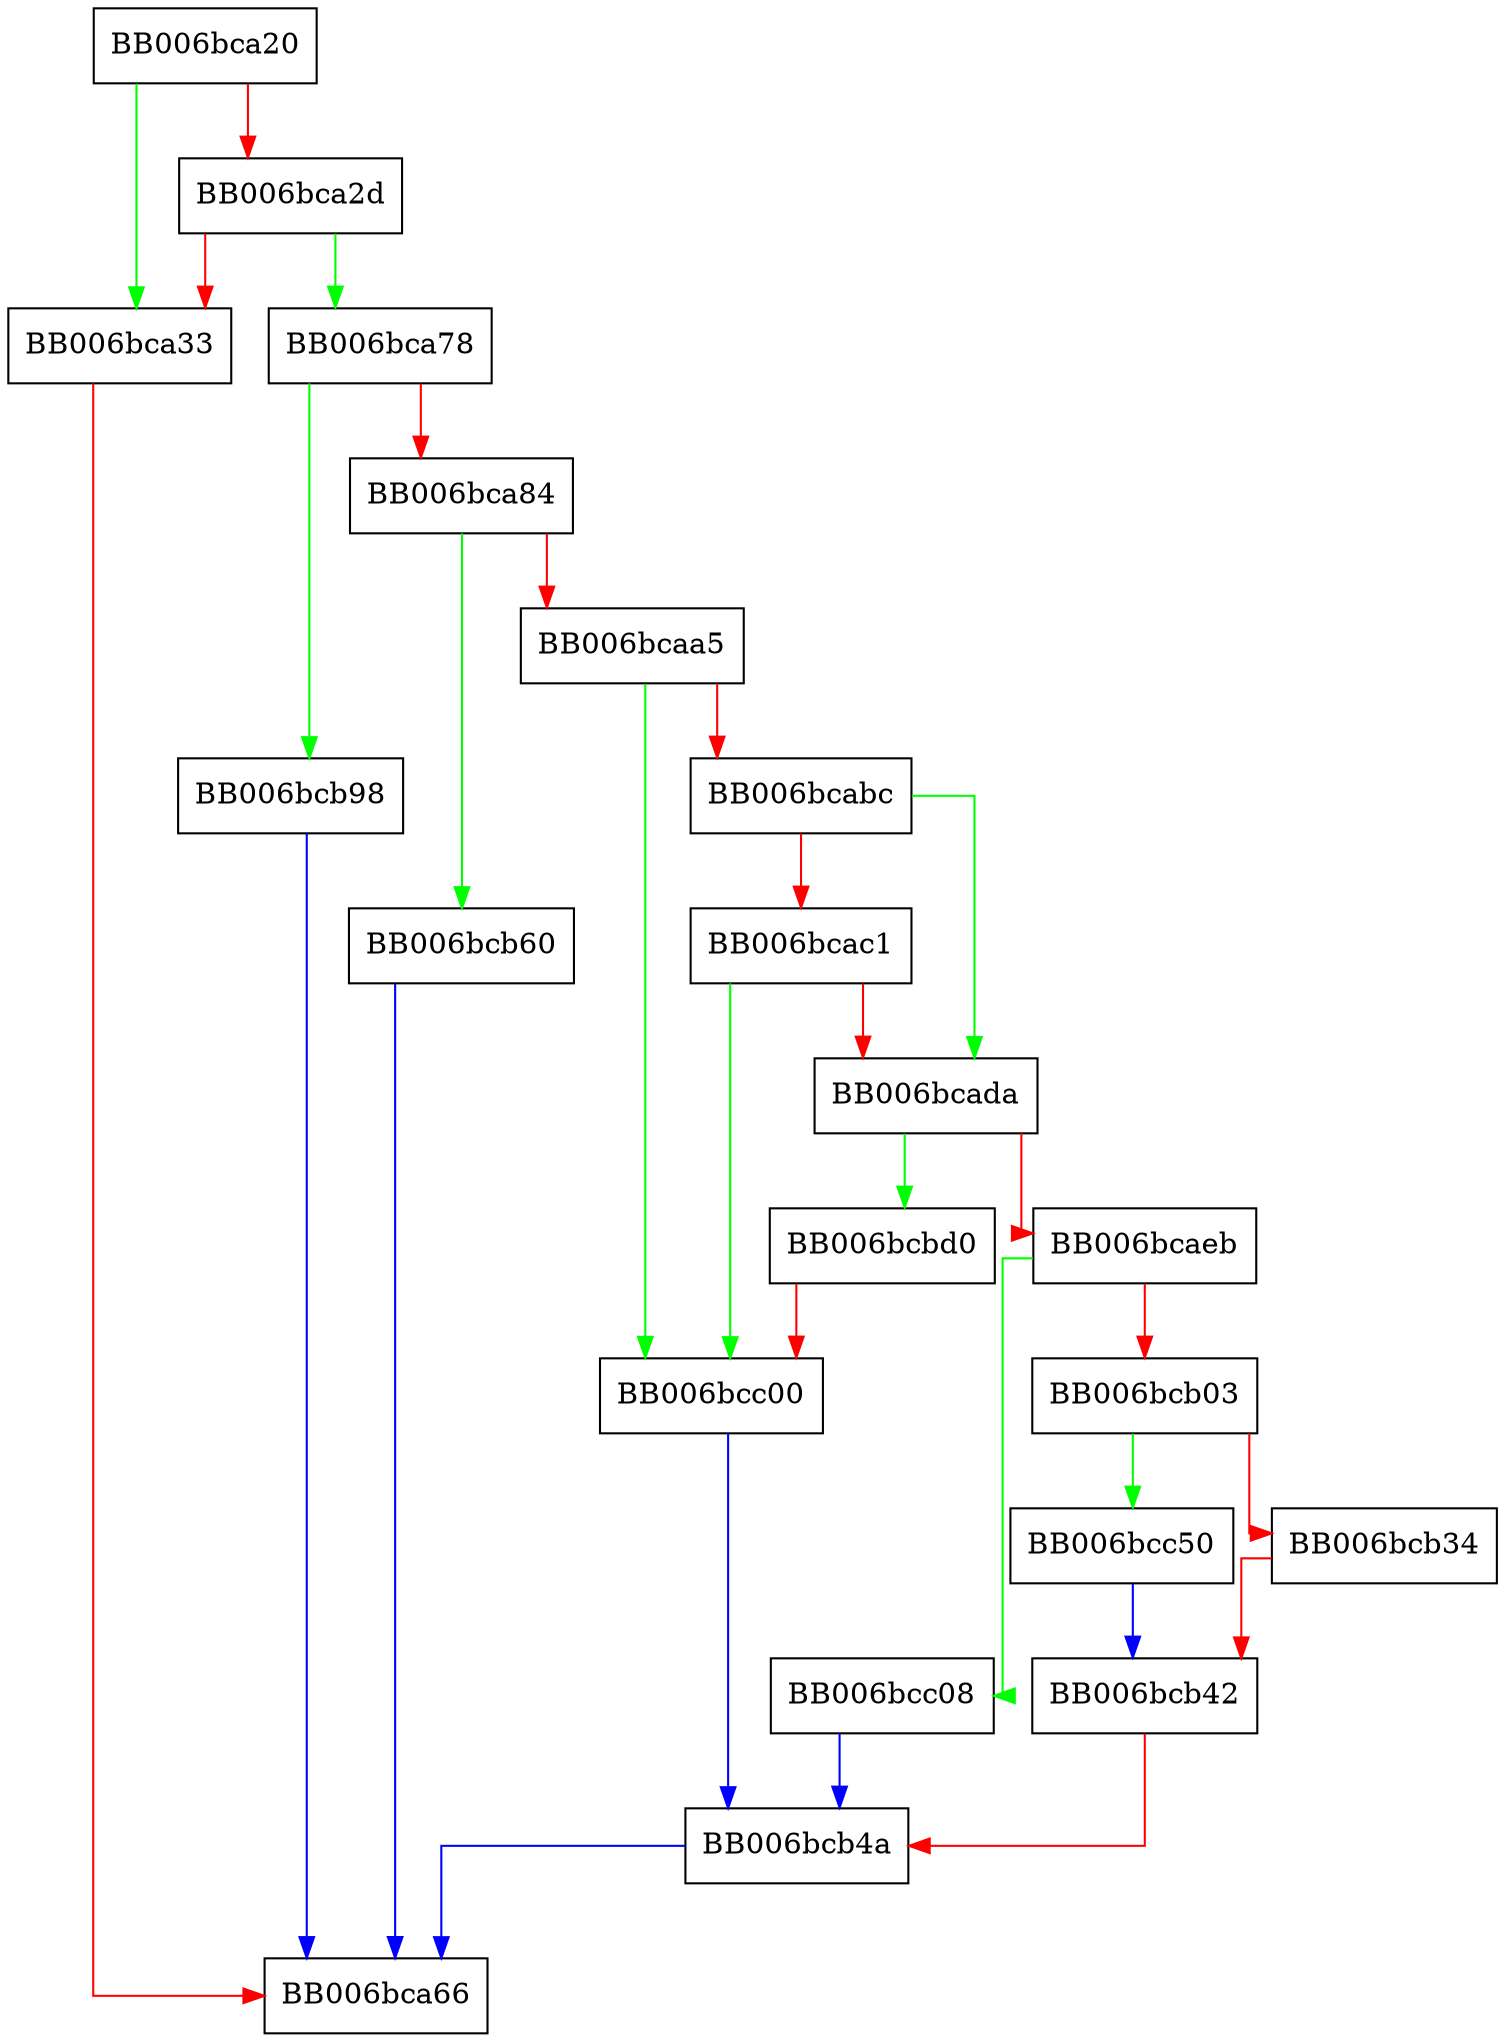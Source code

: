 digraph dhx_to_SubjectPublicKeyInfo_pem_encode {
  node [shape="box"];
  graph [splines=ortho];
  BB006bca20 -> BB006bca33 [color="green"];
  BB006bca20 -> BB006bca2d [color="red"];
  BB006bca2d -> BB006bca78 [color="green"];
  BB006bca2d -> BB006bca33 [color="red"];
  BB006bca33 -> BB006bca66 [color="red"];
  BB006bca78 -> BB006bcb98 [color="green"];
  BB006bca78 -> BB006bca84 [color="red"];
  BB006bca84 -> BB006bcb60 [color="green"];
  BB006bca84 -> BB006bcaa5 [color="red"];
  BB006bcaa5 -> BB006bcc00 [color="green"];
  BB006bcaa5 -> BB006bcabc [color="red"];
  BB006bcabc -> BB006bcada [color="green"];
  BB006bcabc -> BB006bcac1 [color="red"];
  BB006bcac1 -> BB006bcc00 [color="green"];
  BB006bcac1 -> BB006bcada [color="red"];
  BB006bcada -> BB006bcbd0 [color="green"];
  BB006bcada -> BB006bcaeb [color="red"];
  BB006bcaeb -> BB006bcc08 [color="green"];
  BB006bcaeb -> BB006bcb03 [color="red"];
  BB006bcb03 -> BB006bcc50 [color="green"];
  BB006bcb03 -> BB006bcb34 [color="red"];
  BB006bcb34 -> BB006bcb42 [color="red"];
  BB006bcb42 -> BB006bcb4a [color="red"];
  BB006bcb4a -> BB006bca66 [color="blue"];
  BB006bcb60 -> BB006bca66 [color="blue"];
  BB006bcb98 -> BB006bca66 [color="blue"];
  BB006bcbd0 -> BB006bcc00 [color="red"];
  BB006bcc00 -> BB006bcb4a [color="blue"];
  BB006bcc08 -> BB006bcb4a [color="blue"];
  BB006bcc50 -> BB006bcb42 [color="blue"];
}